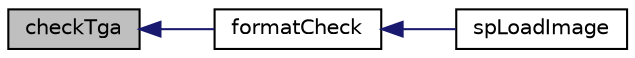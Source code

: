 digraph "checkTga"
{
  edge [fontname="Helvetica",fontsize="10",labelfontname="Helvetica",labelfontsize="10"];
  node [fontname="Helvetica",fontsize="10",shape=record];
  rankdir="LR";
  Node13 [label="checkTga",height=0.2,width=0.4,color="black", fillcolor="grey75", style="filled", fontcolor="black"];
  Node13 -> Node14 [dir="back",color="midnightblue",fontsize="10",style="solid",fontname="Helvetica"];
  Node14 [label="formatCheck",height=0.2,width=0.4,color="black", fillcolor="white", style="filled",URL="$_load_image_8cpp.html#a1fcf54613d3063e9ec575e5f7641dd2d"];
  Node14 -> Node15 [dir="back",color="midnightblue",fontsize="10",style="solid",fontname="Helvetica"];
  Node15 [label="spLoadImage",height=0.2,width=0.4,color="black", fillcolor="white", style="filled",URL="$_load_image_8cpp.html#ae0a97d9df669bd0e3d6ebab35d1a0559"];
}
